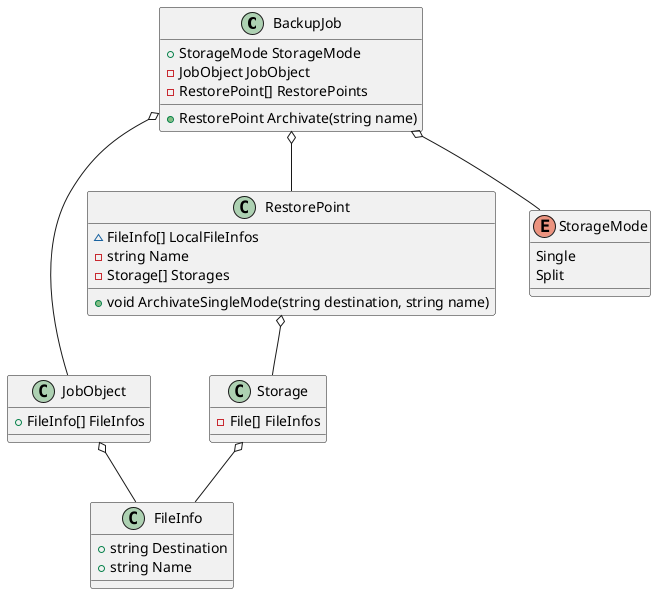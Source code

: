 ﻿@startuml

class BackupJob {
    + StorageMode StorageMode
    - JobObject JobObject
    - RestorePoint[] RestorePoints
    
    + RestorePoint Archivate(string name)
}

class JobObject {
    + FileInfo[] FileInfos
}

class RestorePoint {
    ~ FileInfo[] LocalFileInfos
    - string Name
    - Storage[] Storages
    
    + void ArchivateSingleMode(string destination, string name)
}

class Storage {
    - File[] FileInfos
}

class FileInfo {
    + string Destination
    + string Name
}

enum StorageMode {
    Single
    Split
}

BackupJob o-- RestorePoint
RestorePoint o-- Storage
Storage o-- FileInfo
BackupJob o-- StorageMode
BackupJob o-- JobObject
JobObject o-- FileInfo

@enduml